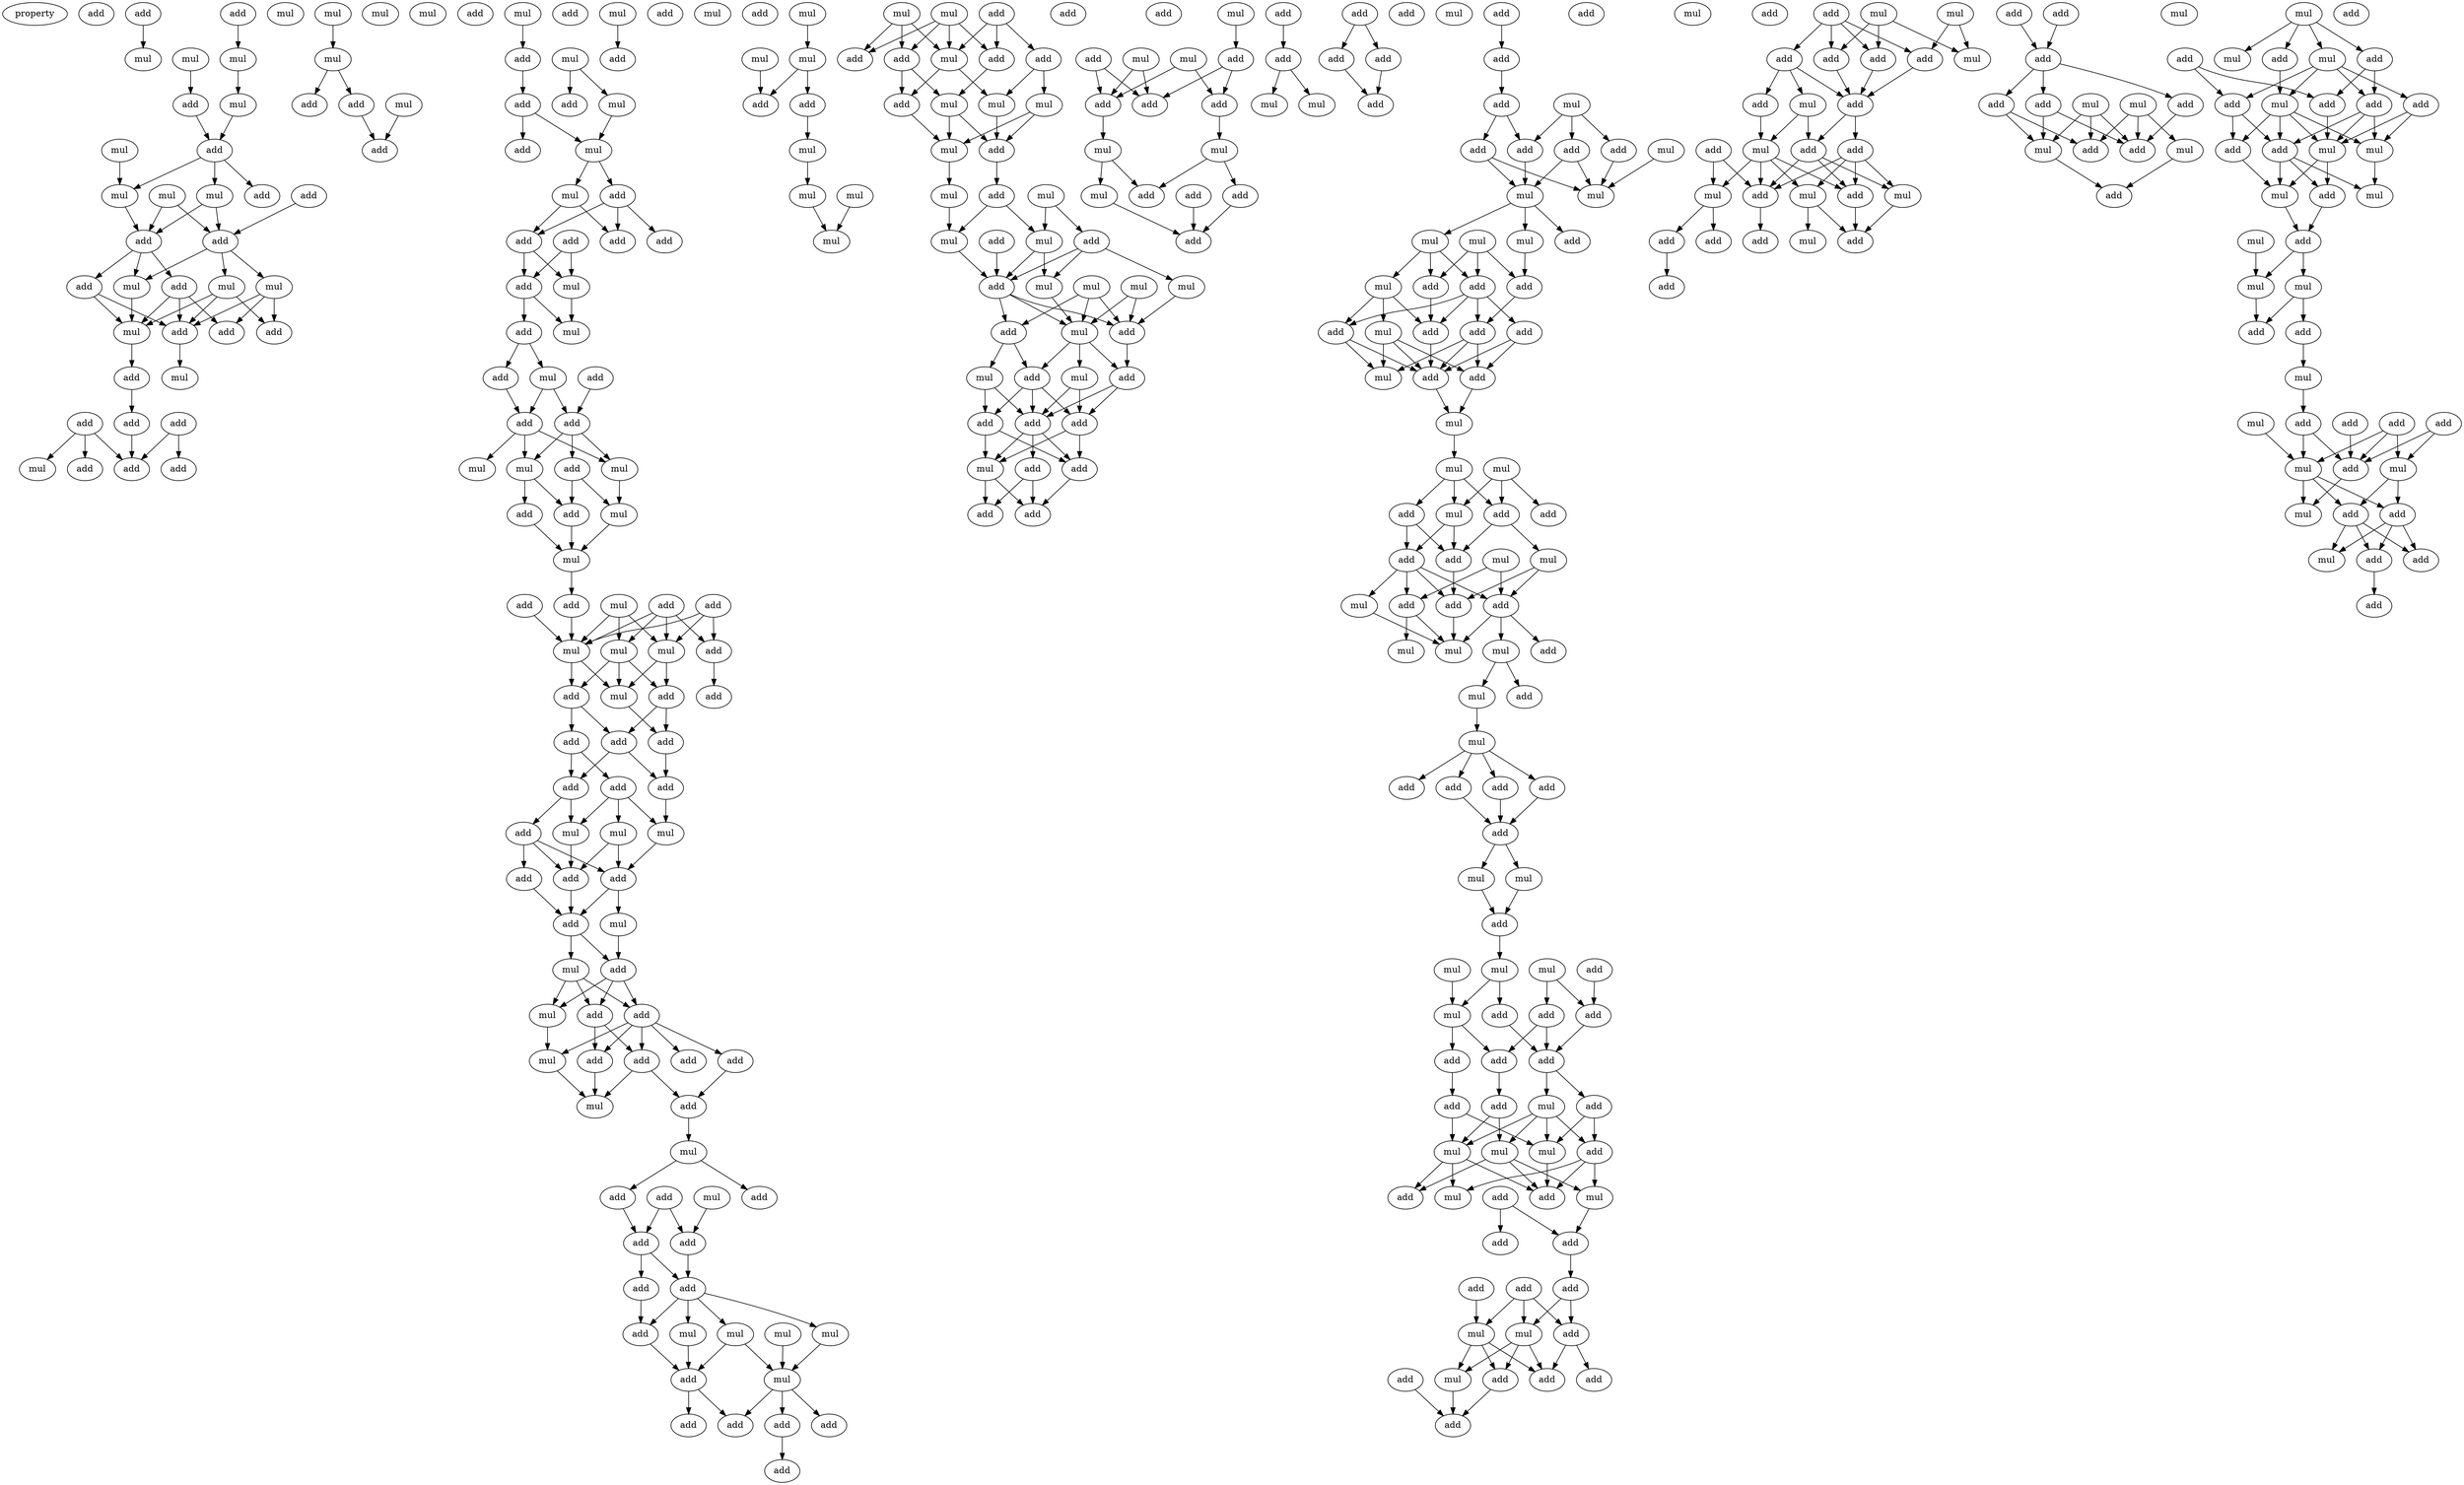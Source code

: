 digraph {
    node [fontcolor=black]
    property [mul=2,lf=1.0]
    0 [ label = add ];
    1 [ label = add ];
    2 [ label = mul ];
    3 [ label = add ];
    4 [ label = mul ];
    5 [ label = mul ];
    6 [ label = mul ];
    7 [ label = add ];
    8 [ label = mul ];
    9 [ label = mul ];
    10 [ label = add ];
    11 [ label = add ];
    12 [ label = mul ];
    13 [ label = mul ];
    14 [ label = add ];
    15 [ label = mul ];
    16 [ label = add ];
    17 [ label = add ];
    18 [ label = add ];
    19 [ label = add ];
    20 [ label = mul ];
    21 [ label = mul ];
    22 [ label = mul ];
    23 [ label = add ];
    24 [ label = add ];
    25 [ label = add ];
    26 [ label = mul ];
    27 [ label = mul ];
    28 [ label = add ];
    29 [ label = add ];
    30 [ label = add ];
    31 [ label = add ];
    32 [ label = mul ];
    33 [ label = mul ];
    34 [ label = add ];
    35 [ label = add ];
    36 [ label = add ];
    37 [ label = mul ];
    38 [ label = add ];
    39 [ label = mul ];
    40 [ label = mul ];
    41 [ label = add ];
    42 [ label = mul ];
    43 [ label = add ];
    44 [ label = add ];
    45 [ label = mul ];
    46 [ label = mul ];
    47 [ label = add ];
    48 [ label = mul ];
    49 [ label = add ];
    50 [ label = add ];
    51 [ label = add ];
    52 [ label = mul ];
    53 [ label = add ];
    54 [ label = mul ];
    55 [ label = add ];
    56 [ label = add ];
    57 [ label = add ];
    58 [ label = add ];
    59 [ label = add ];
    60 [ label = add ];
    61 [ label = mul ];
    62 [ label = add ];
    63 [ label = mul ];
    64 [ label = mul ];
    65 [ label = add ];
    66 [ label = add ];
    67 [ label = add ];
    68 [ label = mul ];
    69 [ label = add ];
    70 [ label = add ];
    71 [ label = mul ];
    72 [ label = add ];
    73 [ label = mul ];
    74 [ label = mul ];
    75 [ label = add ];
    76 [ label = add ];
    77 [ label = mul ];
    78 [ label = mul ];
    79 [ label = add ];
    80 [ label = add ];
    81 [ label = add ];
    82 [ label = mul ];
    83 [ label = add ];
    84 [ label = add ];
    85 [ label = mul ];
    86 [ label = mul ];
    87 [ label = mul ];
    88 [ label = mul ];
    89 [ label = add ];
    90 [ label = add ];
    91 [ label = add ];
    92 [ label = add ];
    93 [ label = add ];
    94 [ label = add ];
    95 [ label = add ];
    96 [ label = add ];
    97 [ label = add ];
    98 [ label = mul ];
    99 [ label = mul ];
    100 [ label = mul ];
    101 [ label = add ];
    102 [ label = add ];
    103 [ label = add ];
    104 [ label = add ];
    105 [ label = add ];
    106 [ label = mul ];
    107 [ label = add ];
    108 [ label = mul ];
    109 [ label = mul ];
    110 [ label = add ];
    111 [ label = add ];
    112 [ label = add ];
    113 [ label = add ];
    114 [ label = add ];
    115 [ label = mul ];
    116 [ label = add ];
    117 [ label = mul ];
    118 [ label = add ];
    119 [ label = mul ];
    120 [ label = add ];
    121 [ label = mul ];
    122 [ label = add ];
    123 [ label = add ];
    124 [ label = add ];
    125 [ label = add ];
    126 [ label = add ];
    127 [ label = add ];
    128 [ label = add ];
    129 [ label = mul ];
    130 [ label = mul ];
    131 [ label = add ];
    132 [ label = mul ];
    133 [ label = mul ];
    134 [ label = add ];
    135 [ label = mul ];
    136 [ label = add ];
    137 [ label = add ];
    138 [ label = add ];
    139 [ label = add ];
    140 [ label = add ];
    141 [ label = mul ];
    142 [ label = add ];
    143 [ label = mul ];
    144 [ label = mul ];
    145 [ label = mul ];
    146 [ label = add ];
    147 [ label = add ];
    148 [ label = mul ];
    149 [ label = mul ];
    150 [ label = mul ];
    151 [ label = mul ];
    152 [ label = mul ];
    153 [ label = mul ];
    154 [ label = add ];
    155 [ label = add ];
    156 [ label = add ];
    157 [ label = mul ];
    158 [ label = add ];
    159 [ label = add ];
    160 [ label = mul ];
    161 [ label = add ];
    162 [ label = mul ];
    163 [ label = mul ];
    164 [ label = mul ];
    165 [ label = add ];
    166 [ label = add ];
    167 [ label = mul ];
    168 [ label = mul ];
    169 [ label = add ];
    170 [ label = add ];
    171 [ label = mul ];
    172 [ label = add ];
    173 [ label = mul ];
    174 [ label = mul ];
    175 [ label = mul ];
    176 [ label = mul ];
    177 [ label = add ];
    178 [ label = mul ];
    179 [ label = mul ];
    180 [ label = add ];
    181 [ label = add ];
    182 [ label = mul ];
    183 [ label = add ];
    184 [ label = add ];
    185 [ label = mul ];
    186 [ label = add ];
    187 [ label = add ];
    188 [ label = add ];
    189 [ label = mul ];
    190 [ label = add ];
    191 [ label = add ];
    192 [ label = add ];
    193 [ label = add ];
    194 [ label = add ];
    195 [ label = mul ];
    196 [ label = add ];
    197 [ label = mul ];
    198 [ label = mul ];
    199 [ label = add ];
    200 [ label = add ];
    201 [ label = add ];
    202 [ label = add ];
    203 [ label = mul ];
    204 [ label = mul ];
    205 [ label = add ];
    206 [ label = add ];
    207 [ label = add ];
    208 [ label = mul ];
    209 [ label = add ];
    210 [ label = add ];
    211 [ label = add ];
    212 [ label = add ];
    213 [ label = mul ];
    214 [ label = mul ];
    215 [ label = add ];
    216 [ label = add ];
    217 [ label = add ];
    218 [ label = mul ];
    219 [ label = add ];
    220 [ label = add ];
    221 [ label = add ];
    222 [ label = mul ];
    223 [ label = add ];
    224 [ label = add ];
    225 [ label = add ];
    226 [ label = add ];
    227 [ label = mul ];
    228 [ label = add ];
    229 [ label = mul ];
    230 [ label = mul ];
    231 [ label = add ];
    232 [ label = mul ];
    233 [ label = mul ];
    234 [ label = mul ];
    235 [ label = add ];
    236 [ label = add ];
    237 [ label = add ];
    238 [ label = mul ];
    239 [ label = mul ];
    240 [ label = add ];
    241 [ label = add ];
    242 [ label = add ];
    243 [ label = add ];
    244 [ label = add ];
    245 [ label = mul ];
    246 [ label = add ];
    247 [ label = mul ];
    248 [ label = add ];
    249 [ label = mul ];
    250 [ label = mul ];
    251 [ label = mul ];
    252 [ label = add ];
    253 [ label = add ];
    254 [ label = add ];
    255 [ label = add ];
    256 [ label = mul ];
    257 [ label = add ];
    258 [ label = mul ];
    259 [ label = add ];
    260 [ label = add ];
    261 [ label = mul ];
    262 [ label = add ];
    263 [ label = add ];
    264 [ label = mul ];
    265 [ label = mul ];
    266 [ label = mul ];
    267 [ label = mul ];
    268 [ label = add ];
    269 [ label = mul ];
    270 [ label = add ];
    271 [ label = add ];
    272 [ label = add ];
    273 [ label = add ];
    274 [ label = add ];
    275 [ label = mul ];
    276 [ label = mul ];
    277 [ label = mul ];
    278 [ label = add ];
    279 [ label = add ];
    280 [ label = mul ];
    281 [ label = mul ];
    282 [ label = mul ];
    283 [ label = add ];
    284 [ label = add ];
    285 [ label = mul ];
    286 [ label = add ];
    287 [ label = add ];
    288 [ label = add ];
    289 [ label = add ];
    290 [ label = add ];
    291 [ label = mul ];
    292 [ label = add ];
    293 [ label = add ];
    294 [ label = mul ];
    295 [ label = mul ];
    296 [ label = mul ];
    297 [ label = add ];
    298 [ label = add ];
    299 [ label = mul ];
    300 [ label = add ];
    301 [ label = mul ];
    302 [ label = add ];
    303 [ label = add ];
    304 [ label = add ];
    305 [ label = add ];
    306 [ label = add ];
    307 [ label = add ];
    308 [ label = mul ];
    309 [ label = add ];
    310 [ label = mul ];
    311 [ label = add ];
    312 [ label = add ];
    313 [ label = add ];
    314 [ label = mul ];
    315 [ label = add ];
    316 [ label = add ];
    317 [ label = add ];
    318 [ label = add ];
    319 [ label = mul ];
    320 [ label = mul ];
    321 [ label = mul ];
    322 [ label = add ];
    323 [ label = add ];
    324 [ label = add ];
    325 [ label = add ];
    326 [ label = add ];
    327 [ label = add ];
    328 [ label = mul ];
    329 [ label = add ];
    330 [ label = mul ];
    331 [ label = add ];
    332 [ label = add ];
    333 [ label = add ];
    334 [ label = mul ];
    335 [ label = mul ];
    336 [ label = add ];
    337 [ label = mul ];
    338 [ label = add ];
    339 [ label = add ];
    340 [ label = add ];
    341 [ label = add ];
    342 [ label = mul ];
    343 [ label = add ];
    344 [ label = add ];
    345 [ label = mul ];
    346 [ label = add ];
    347 [ label = add ];
    348 [ label = add ];
    349 [ label = mul ];
    350 [ label = mul ];
    351 [ label = add ];
    352 [ label = add ];
    353 [ label = add ];
    354 [ label = add ];
    355 [ label = mul ];
    356 [ label = mul ];
    357 [ label = add ];
    358 [ label = mul ];
    359 [ label = add ];
    360 [ label = mul ];
    361 [ label = add ];
    362 [ label = mul ];
    363 [ label = add ];
    364 [ label = add ];
    365 [ label = add ];
    366 [ label = add ];
    367 [ label = add ];
    368 [ label = mul ];
    369 [ label = add ];
    370 [ label = add ];
    371 [ label = mul ];
    372 [ label = add ];
    373 [ label = mul ];
    374 [ label = mul ];
    375 [ label = add ];
    376 [ label = mul ];
    377 [ label = mul ];
    378 [ label = add ];
    379 [ label = mul ];
    380 [ label = mul ];
    381 [ label = add ];
    382 [ label = add ];
    383 [ label = mul ];
    384 [ label = add ];
    385 [ label = add ];
    386 [ label = mul ];
    387 [ label = add ];
    388 [ label = add ];
    389 [ label = add ];
    390 [ label = mul ];
    391 [ label = mul ];
    392 [ label = add ];
    393 [ label = add ];
    394 [ label = mul ];
    395 [ label = add ];
    396 [ label = add ];
    397 [ label = mul ];
    398 [ label = add ];
    1 -> 2 [ name = 0 ];
    3 -> 6 [ name = 1 ];
    4 -> 7 [ name = 2 ];
    6 -> 8 [ name = 3 ];
    7 -> 10 [ name = 4 ];
    8 -> 10 [ name = 5 ];
    9 -> 15 [ name = 6 ];
    10 -> 12 [ name = 7 ];
    10 -> 14 [ name = 8 ];
    10 -> 15 [ name = 9 ];
    11 -> 17 [ name = 10 ];
    12 -> 16 [ name = 11 ];
    12 -> 17 [ name = 12 ];
    13 -> 16 [ name = 13 ];
    13 -> 17 [ name = 14 ];
    15 -> 16 [ name = 15 ];
    16 -> 18 [ name = 16 ];
    16 -> 19 [ name = 17 ];
    16 -> 20 [ name = 18 ];
    17 -> 20 [ name = 19 ];
    17 -> 21 [ name = 20 ];
    17 -> 22 [ name = 21 ];
    18 -> 23 [ name = 22 ];
    18 -> 25 [ name = 23 ];
    18 -> 26 [ name = 24 ];
    19 -> 23 [ name = 25 ];
    19 -> 26 [ name = 26 ];
    20 -> 26 [ name = 27 ];
    21 -> 23 [ name = 28 ];
    21 -> 24 [ name = 29 ];
    21 -> 25 [ name = 30 ];
    22 -> 23 [ name = 31 ];
    22 -> 24 [ name = 32 ];
    22 -> 26 [ name = 33 ];
    23 -> 27 [ name = 34 ];
    26 -> 28 [ name = 35 ];
    28 -> 31 [ name = 36 ];
    29 -> 33 [ name = 37 ];
    29 -> 34 [ name = 38 ];
    29 -> 35 [ name = 39 ];
    30 -> 34 [ name = 40 ];
    30 -> 36 [ name = 41 ];
    31 -> 34 [ name = 42 ];
    32 -> 37 [ name = 43 ];
    37 -> 38 [ name = 44 ];
    37 -> 41 [ name = 45 ];
    40 -> 43 [ name = 46 ];
    41 -> 43 [ name = 47 ];
    45 -> 47 [ name = 48 ];
    46 -> 48 [ name = 49 ];
    46 -> 50 [ name = 50 ];
    47 -> 49 [ name = 51 ];
    48 -> 52 [ name = 52 ];
    49 -> 51 [ name = 53 ];
    49 -> 52 [ name = 54 ];
    52 -> 53 [ name = 55 ];
    52 -> 54 [ name = 56 ];
    53 -> 55 [ name = 57 ];
    53 -> 56 [ name = 58 ];
    53 -> 59 [ name = 59 ];
    54 -> 55 [ name = 60 ];
    54 -> 59 [ name = 61 ];
    55 -> 60 [ name = 62 ];
    55 -> 61 [ name = 63 ];
    58 -> 60 [ name = 64 ];
    58 -> 61 [ name = 65 ];
    60 -> 62 [ name = 66 ];
    60 -> 63 [ name = 67 ];
    61 -> 63 [ name = 68 ];
    62 -> 64 [ name = 69 ];
    62 -> 65 [ name = 70 ];
    64 -> 67 [ name = 71 ];
    64 -> 69 [ name = 72 ];
    65 -> 67 [ name = 73 ];
    66 -> 69 [ name = 74 ];
    67 -> 71 [ name = 75 ];
    67 -> 73 [ name = 76 ];
    67 -> 74 [ name = 77 ];
    68 -> 70 [ name = 78 ];
    69 -> 71 [ name = 79 ];
    69 -> 72 [ name = 80 ];
    69 -> 73 [ name = 81 ];
    71 -> 75 [ name = 82 ];
    71 -> 76 [ name = 83 ];
    72 -> 76 [ name = 84 ];
    72 -> 77 [ name = 85 ];
    73 -> 77 [ name = 86 ];
    75 -> 78 [ name = 87 ];
    76 -> 78 [ name = 88 ];
    77 -> 78 [ name = 89 ];
    78 -> 79 [ name = 90 ];
    79 -> 87 [ name = 91 ];
    80 -> 84 [ name = 92 ];
    80 -> 86 [ name = 93 ];
    80 -> 87 [ name = 94 ];
    81 -> 84 [ name = 95 ];
    81 -> 85 [ name = 96 ];
    81 -> 86 [ name = 97 ];
    81 -> 87 [ name = 98 ];
    82 -> 85 [ name = 99 ];
    82 -> 86 [ name = 100 ];
    82 -> 87 [ name = 101 ];
    83 -> 87 [ name = 102 ];
    84 -> 91 [ name = 103 ];
    85 -> 88 [ name = 104 ];
    85 -> 89 [ name = 105 ];
    85 -> 90 [ name = 106 ];
    86 -> 88 [ name = 107 ];
    86 -> 90 [ name = 108 ];
    87 -> 88 [ name = 109 ];
    87 -> 89 [ name = 110 ];
    88 -> 93 [ name = 111 ];
    89 -> 92 [ name = 112 ];
    89 -> 94 [ name = 113 ];
    90 -> 92 [ name = 114 ];
    90 -> 93 [ name = 115 ];
    92 -> 96 [ name = 116 ];
    92 -> 97 [ name = 117 ];
    93 -> 97 [ name = 118 ];
    94 -> 95 [ name = 119 ];
    94 -> 96 [ name = 120 ];
    95 -> 98 [ name = 121 ];
    95 -> 99 [ name = 122 ];
    95 -> 100 [ name = 123 ];
    96 -> 100 [ name = 124 ];
    96 -> 101 [ name = 125 ];
    97 -> 99 [ name = 126 ];
    98 -> 103 [ name = 127 ];
    98 -> 104 [ name = 128 ];
    99 -> 103 [ name = 129 ];
    100 -> 104 [ name = 130 ];
    101 -> 102 [ name = 131 ];
    101 -> 103 [ name = 132 ];
    101 -> 104 [ name = 133 ];
    102 -> 105 [ name = 134 ];
    103 -> 105 [ name = 135 ];
    103 -> 106 [ name = 136 ];
    104 -> 105 [ name = 137 ];
    105 -> 107 [ name = 138 ];
    105 -> 108 [ name = 139 ];
    106 -> 107 [ name = 140 ];
    107 -> 109 [ name = 141 ];
    107 -> 110 [ name = 142 ];
    107 -> 111 [ name = 143 ];
    108 -> 109 [ name = 144 ];
    108 -> 110 [ name = 145 ];
    108 -> 111 [ name = 146 ];
    109 -> 115 [ name = 147 ];
    110 -> 112 [ name = 148 ];
    110 -> 113 [ name = 149 ];
    110 -> 114 [ name = 150 ];
    110 -> 115 [ name = 151 ];
    110 -> 116 [ name = 152 ];
    111 -> 112 [ name = 153 ];
    111 -> 113 [ name = 154 ];
    112 -> 117 [ name = 155 ];
    112 -> 118 [ name = 156 ];
    113 -> 117 [ name = 157 ];
    114 -> 118 [ name = 158 ];
    115 -> 117 [ name = 159 ];
    118 -> 119 [ name = 160 ];
    119 -> 123 [ name = 161 ];
    119 -> 124 [ name = 162 ];
    120 -> 125 [ name = 163 ];
    120 -> 126 [ name = 164 ];
    121 -> 126 [ name = 165 ];
    123 -> 125 [ name = 166 ];
    125 -> 127 [ name = 167 ];
    125 -> 128 [ name = 168 ];
    126 -> 127 [ name = 169 ];
    127 -> 130 [ name = 170 ];
    127 -> 131 [ name = 171 ];
    127 -> 132 [ name = 172 ];
    127 -> 133 [ name = 173 ];
    128 -> 131 [ name = 174 ];
    129 -> 135 [ name = 175 ];
    130 -> 134 [ name = 176 ];
    131 -> 134 [ name = 177 ];
    132 -> 135 [ name = 178 ];
    133 -> 134 [ name = 179 ];
    133 -> 135 [ name = 180 ];
    134 -> 136 [ name = 181 ];
    134 -> 139 [ name = 182 ];
    135 -> 137 [ name = 183 ];
    135 -> 138 [ name = 184 ];
    135 -> 139 [ name = 185 ];
    137 -> 140 [ name = 186 ];
    143 -> 145 [ name = 187 ];
    144 -> 146 [ name = 188 ];
    145 -> 146 [ name = 189 ];
    145 -> 147 [ name = 190 ];
    147 -> 148 [ name = 191 ];
    148 -> 149 [ name = 192 ];
    149 -> 151 [ name = 193 ];
    150 -> 151 [ name = 194 ];
    152 -> 156 [ name = 195 ];
    152 -> 157 [ name = 196 ];
    152 -> 158 [ name = 197 ];
    153 -> 155 [ name = 198 ];
    153 -> 156 [ name = 199 ];
    153 -> 157 [ name = 200 ];
    153 -> 158 [ name = 201 ];
    154 -> 155 [ name = 202 ];
    154 -> 157 [ name = 203 ];
    154 -> 159 [ name = 204 ];
    155 -> 163 [ name = 205 ];
    156 -> 161 [ name = 206 ];
    156 -> 163 [ name = 207 ];
    157 -> 161 [ name = 208 ];
    157 -> 162 [ name = 209 ];
    159 -> 160 [ name = 210 ];
    159 -> 162 [ name = 211 ];
    160 -> 164 [ name = 212 ];
    160 -> 165 [ name = 213 ];
    161 -> 164 [ name = 214 ];
    162 -> 165 [ name = 215 ];
    163 -> 164 [ name = 216 ];
    163 -> 165 [ name = 217 ];
    164 -> 168 [ name = 218 ];
    165 -> 166 [ name = 219 ];
    166 -> 171 [ name = 220 ];
    166 -> 173 [ name = 221 ];
    167 -> 170 [ name = 222 ];
    167 -> 173 [ name = 223 ];
    168 -> 171 [ name = 224 ];
    170 -> 174 [ name = 225 ];
    170 -> 177 [ name = 226 ];
    170 -> 178 [ name = 227 ];
    171 -> 177 [ name = 228 ];
    172 -> 177 [ name = 229 ];
    173 -> 174 [ name = 230 ];
    173 -> 177 [ name = 231 ];
    174 -> 179 [ name = 232 ];
    175 -> 179 [ name = 233 ];
    175 -> 180 [ name = 234 ];
    176 -> 179 [ name = 235 ];
    176 -> 180 [ name = 236 ];
    176 -> 181 [ name = 237 ];
    177 -> 179 [ name = 238 ];
    177 -> 180 [ name = 239 ];
    177 -> 181 [ name = 240 ];
    178 -> 180 [ name = 241 ];
    179 -> 183 [ name = 242 ];
    179 -> 184 [ name = 243 ];
    179 -> 185 [ name = 244 ];
    180 -> 184 [ name = 245 ];
    181 -> 182 [ name = 246 ];
    181 -> 183 [ name = 247 ];
    182 -> 186 [ name = 248 ];
    182 -> 188 [ name = 249 ];
    183 -> 186 [ name = 250 ];
    183 -> 187 [ name = 251 ];
    183 -> 188 [ name = 252 ];
    184 -> 186 [ name = 253 ];
    184 -> 187 [ name = 254 ];
    185 -> 186 [ name = 255 ];
    185 -> 187 [ name = 256 ];
    186 -> 189 [ name = 257 ];
    186 -> 190 [ name = 258 ];
    186 -> 191 [ name = 259 ];
    187 -> 189 [ name = 260 ];
    187 -> 191 [ name = 261 ];
    188 -> 189 [ name = 262 ];
    188 -> 191 [ name = 263 ];
    189 -> 192 [ name = 264 ];
    189 -> 193 [ name = 265 ];
    190 -> 192 [ name = 266 ];
    190 -> 193 [ name = 267 ];
    191 -> 193 [ name = 268 ];
    195 -> 199 [ name = 269 ];
    196 -> 200 [ name = 270 ];
    196 -> 202 [ name = 271 ];
    197 -> 201 [ name = 272 ];
    197 -> 202 [ name = 273 ];
    198 -> 200 [ name = 274 ];
    198 -> 202 [ name = 275 ];
    199 -> 200 [ name = 276 ];
    199 -> 201 [ name = 277 ];
    201 -> 204 [ name = 278 ];
    202 -> 203 [ name = 279 ];
    203 -> 206 [ name = 280 ];
    203 -> 208 [ name = 281 ];
    204 -> 206 [ name = 282 ];
    204 -> 207 [ name = 283 ];
    205 -> 209 [ name = 284 ];
    207 -> 209 [ name = 285 ];
    208 -> 209 [ name = 286 ];
    210 -> 211 [ name = 287 ];
    211 -> 213 [ name = 288 ];
    211 -> 214 [ name = 289 ];
    212 -> 215 [ name = 290 ];
    212 -> 216 [ name = 291 ];
    215 -> 220 [ name = 292 ];
    216 -> 220 [ name = 293 ];
    219 -> 221 [ name = 294 ];
    221 -> 223 [ name = 295 ];
    222 -> 224 [ name = 296 ];
    222 -> 225 [ name = 297 ];
    222 -> 228 [ name = 298 ];
    223 -> 225 [ name = 299 ];
    223 -> 226 [ name = 300 ];
    224 -> 229 [ name = 301 ];
    224 -> 230 [ name = 302 ];
    225 -> 229 [ name = 303 ];
    226 -> 229 [ name = 304 ];
    226 -> 230 [ name = 305 ];
    227 -> 230 [ name = 306 ];
    228 -> 230 [ name = 307 ];
    229 -> 231 [ name = 308 ];
    229 -> 233 [ name = 309 ];
    229 -> 234 [ name = 310 ];
    232 -> 235 [ name = 311 ];
    232 -> 236 [ name = 312 ];
    232 -> 237 [ name = 313 ];
    233 -> 235 [ name = 314 ];
    233 -> 236 [ name = 315 ];
    233 -> 238 [ name = 316 ];
    234 -> 237 [ name = 317 ];
    235 -> 242 [ name = 318 ];
    236 -> 240 [ name = 319 ];
    236 -> 241 [ name = 320 ];
    236 -> 242 [ name = 321 ];
    236 -> 243 [ name = 322 ];
    237 -> 240 [ name = 323 ];
    238 -> 239 [ name = 324 ];
    238 -> 241 [ name = 325 ];
    238 -> 242 [ name = 326 ];
    239 -> 244 [ name = 327 ];
    239 -> 245 [ name = 328 ];
    239 -> 246 [ name = 329 ];
    240 -> 244 [ name = 330 ];
    240 -> 245 [ name = 331 ];
    240 -> 246 [ name = 332 ];
    241 -> 245 [ name = 333 ];
    241 -> 246 [ name = 334 ];
    242 -> 246 [ name = 335 ];
    243 -> 244 [ name = 336 ];
    243 -> 246 [ name = 337 ];
    244 -> 247 [ name = 338 ];
    246 -> 247 [ name = 339 ];
    247 -> 250 [ name = 340 ];
    249 -> 251 [ name = 341 ];
    249 -> 252 [ name = 342 ];
    249 -> 253 [ name = 343 ];
    250 -> 251 [ name = 344 ];
    250 -> 253 [ name = 345 ];
    250 -> 254 [ name = 346 ];
    251 -> 255 [ name = 347 ];
    251 -> 257 [ name = 348 ];
    253 -> 257 [ name = 349 ];
    253 -> 258 [ name = 350 ];
    254 -> 255 [ name = 351 ];
    254 -> 257 [ name = 352 ];
    255 -> 259 [ name = 353 ];
    255 -> 260 [ name = 354 ];
    255 -> 261 [ name = 355 ];
    255 -> 262 [ name = 356 ];
    256 -> 260 [ name = 357 ];
    256 -> 262 [ name = 358 ];
    257 -> 259 [ name = 359 ];
    258 -> 259 [ name = 360 ];
    258 -> 260 [ name = 361 ];
    259 -> 265 [ name = 362 ];
    260 -> 263 [ name = 363 ];
    260 -> 264 [ name = 364 ];
    260 -> 265 [ name = 365 ];
    261 -> 265 [ name = 366 ];
    262 -> 265 [ name = 367 ];
    262 -> 266 [ name = 368 ];
    264 -> 267 [ name = 369 ];
    264 -> 268 [ name = 370 ];
    267 -> 269 [ name = 371 ];
    269 -> 270 [ name = 372 ];
    269 -> 271 [ name = 373 ];
    269 -> 272 [ name = 374 ];
    269 -> 273 [ name = 375 ];
    271 -> 274 [ name = 376 ];
    272 -> 274 [ name = 377 ];
    273 -> 274 [ name = 378 ];
    274 -> 275 [ name = 379 ];
    274 -> 277 [ name = 380 ];
    275 -> 278 [ name = 381 ];
    277 -> 278 [ name = 382 ];
    278 -> 280 [ name = 383 ];
    279 -> 284 [ name = 384 ];
    280 -> 285 [ name = 385 ];
    280 -> 286 [ name = 386 ];
    281 -> 285 [ name = 387 ];
    282 -> 283 [ name = 388 ];
    282 -> 284 [ name = 389 ];
    283 -> 287 [ name = 390 ];
    283 -> 289 [ name = 391 ];
    284 -> 287 [ name = 392 ];
    285 -> 288 [ name = 393 ];
    285 -> 289 [ name = 394 ];
    286 -> 287 [ name = 395 ];
    287 -> 291 [ name = 396 ];
    287 -> 293 [ name = 397 ];
    288 -> 290 [ name = 398 ];
    289 -> 292 [ name = 399 ];
    290 -> 294 [ name = 400 ];
    290 -> 296 [ name = 401 ];
    291 -> 294 [ name = 402 ];
    291 -> 295 [ name = 403 ];
    291 -> 296 [ name = 404 ];
    291 -> 297 [ name = 405 ];
    292 -> 295 [ name = 406 ];
    292 -> 296 [ name = 407 ];
    293 -> 294 [ name = 408 ];
    293 -> 297 [ name = 409 ];
    294 -> 300 [ name = 410 ];
    295 -> 300 [ name = 411 ];
    295 -> 301 [ name = 412 ];
    295 -> 302 [ name = 413 ];
    296 -> 299 [ name = 414 ];
    296 -> 300 [ name = 415 ];
    296 -> 302 [ name = 416 ];
    297 -> 299 [ name = 417 ];
    297 -> 300 [ name = 418 ];
    297 -> 301 [ name = 419 ];
    298 -> 303 [ name = 420 ];
    298 -> 304 [ name = 421 ];
    301 -> 303 [ name = 422 ];
    303 -> 305 [ name = 423 ];
    305 -> 308 [ name = 424 ];
    305 -> 309 [ name = 425 ];
    306 -> 308 [ name = 426 ];
    306 -> 309 [ name = 427 ];
    306 -> 310 [ name = 428 ];
    307 -> 310 [ name = 429 ];
    308 -> 311 [ name = 430 ];
    308 -> 314 [ name = 431 ];
    308 -> 315 [ name = 432 ];
    309 -> 311 [ name = 433 ];
    309 -> 312 [ name = 434 ];
    310 -> 311 [ name = 435 ];
    310 -> 314 [ name = 436 ];
    310 -> 315 [ name = 437 ];
    313 -> 316 [ name = 438 ];
    314 -> 316 [ name = 439 ];
    315 -> 316 [ name = 440 ];
    318 -> 322 [ name = 441 ];
    318 -> 323 [ name = 442 ];
    318 -> 324 [ name = 443 ];
    318 -> 325 [ name = 444 ];
    319 -> 321 [ name = 445 ];
    319 -> 322 [ name = 446 ];
    319 -> 325 [ name = 447 ];
    320 -> 321 [ name = 448 ];
    320 -> 323 [ name = 449 ];
    322 -> 326 [ name = 450 ];
    323 -> 326 [ name = 451 ];
    324 -> 326 [ name = 452 ];
    324 -> 327 [ name = 453 ];
    324 -> 328 [ name = 454 ];
    325 -> 326 [ name = 455 ];
    326 -> 331 [ name = 456 ];
    326 -> 332 [ name = 457 ];
    327 -> 330 [ name = 458 ];
    328 -> 330 [ name = 459 ];
    328 -> 332 [ name = 460 ];
    329 -> 333 [ name = 461 ];
    329 -> 335 [ name = 462 ];
    330 -> 333 [ name = 463 ];
    330 -> 335 [ name = 464 ];
    330 -> 336 [ name = 465 ];
    330 -> 337 [ name = 466 ];
    331 -> 333 [ name = 467 ];
    331 -> 334 [ name = 468 ];
    331 -> 336 [ name = 469 ];
    331 -> 337 [ name = 470 ];
    332 -> 333 [ name = 471 ];
    332 -> 334 [ name = 472 ];
    332 -> 336 [ name = 473 ];
    333 -> 341 [ name = 474 ];
    334 -> 338 [ name = 475 ];
    335 -> 339 [ name = 476 ];
    335 -> 340 [ name = 477 ];
    336 -> 338 [ name = 478 ];
    337 -> 338 [ name = 479 ];
    337 -> 342 [ name = 480 ];
    340 -> 343 [ name = 481 ];
    344 -> 347 [ name = 482 ];
    346 -> 347 [ name = 483 ];
    347 -> 348 [ name = 484 ];
    347 -> 351 [ name = 485 ];
    347 -> 352 [ name = 486 ];
    348 -> 353 [ name = 487 ];
    348 -> 355 [ name = 488 ];
    349 -> 353 [ name = 489 ];
    349 -> 354 [ name = 490 ];
    349 -> 356 [ name = 491 ];
    350 -> 353 [ name = 492 ];
    350 -> 354 [ name = 493 ];
    350 -> 355 [ name = 494 ];
    351 -> 353 [ name = 495 ];
    352 -> 354 [ name = 496 ];
    352 -> 355 [ name = 497 ];
    355 -> 357 [ name = 498 ];
    356 -> 357 [ name = 499 ];
    358 -> 359 [ name = 500 ];
    358 -> 360 [ name = 501 ];
    358 -> 362 [ name = 502 ];
    358 -> 363 [ name = 503 ];
    359 -> 364 [ name = 504 ];
    359 -> 366 [ name = 505 ];
    360 -> 364 [ name = 506 ];
    360 -> 365 [ name = 507 ];
    360 -> 367 [ name = 508 ];
    360 -> 368 [ name = 509 ];
    361 -> 365 [ name = 510 ];
    361 -> 366 [ name = 511 ];
    363 -> 368 [ name = 512 ];
    364 -> 370 [ name = 513 ];
    364 -> 371 [ name = 514 ];
    364 -> 373 [ name = 515 ];
    365 -> 369 [ name = 516 ];
    365 -> 370 [ name = 517 ];
    366 -> 371 [ name = 518 ];
    367 -> 371 [ name = 519 ];
    367 -> 373 [ name = 520 ];
    368 -> 369 [ name = 521 ];
    368 -> 370 [ name = 522 ];
    368 -> 371 [ name = 523 ];
    368 -> 373 [ name = 524 ];
    369 -> 374 [ name = 525 ];
    370 -> 374 [ name = 526 ];
    370 -> 375 [ name = 527 ];
    370 -> 376 [ name = 528 ];
    371 -> 374 [ name = 529 ];
    371 -> 375 [ name = 530 ];
    373 -> 376 [ name = 531 ];
    374 -> 378 [ name = 532 ];
    375 -> 378 [ name = 533 ];
    377 -> 379 [ name = 534 ];
    378 -> 379 [ name = 535 ];
    378 -> 380 [ name = 536 ];
    379 -> 381 [ name = 537 ];
    380 -> 381 [ name = 538 ];
    380 -> 382 [ name = 539 ];
    382 -> 383 [ name = 540 ];
    383 -> 385 [ name = 541 ];
    384 -> 389 [ name = 542 ];
    384 -> 390 [ name = 543 ];
    384 -> 391 [ name = 544 ];
    385 -> 389 [ name = 545 ];
    385 -> 390 [ name = 546 ];
    386 -> 390 [ name = 547 ];
    387 -> 389 [ name = 548 ];
    387 -> 391 [ name = 549 ];
    388 -> 389 [ name = 550 ];
    389 -> 394 [ name = 551 ];
    390 -> 392 [ name = 552 ];
    390 -> 393 [ name = 553 ];
    390 -> 394 [ name = 554 ];
    391 -> 392 [ name = 555 ];
    391 -> 393 [ name = 556 ];
    392 -> 395 [ name = 557 ];
    392 -> 396 [ name = 558 ];
    392 -> 397 [ name = 559 ];
    393 -> 395 [ name = 560 ];
    393 -> 396 [ name = 561 ];
    393 -> 397 [ name = 562 ];
    395 -> 398 [ name = 563 ];
}
